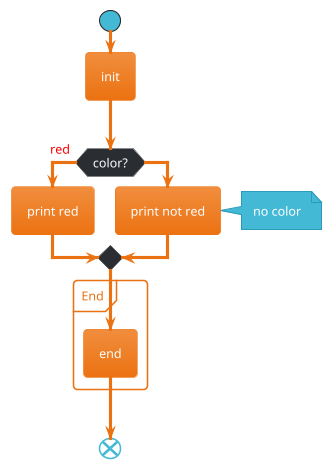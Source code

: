 ' Do not edit
' Theme Gallery
' autogenerated by script
'
@startuml
!$PUML_MODE = "dark"
!theme aws-orange
start
:init;
-> test of color;
if (color?) is (<color:red>red) then
  :print red;
else 
  :print not red;
  note right: no color
endif
partition End {
  :end;
}
-> this is the end;
end
@enduml
